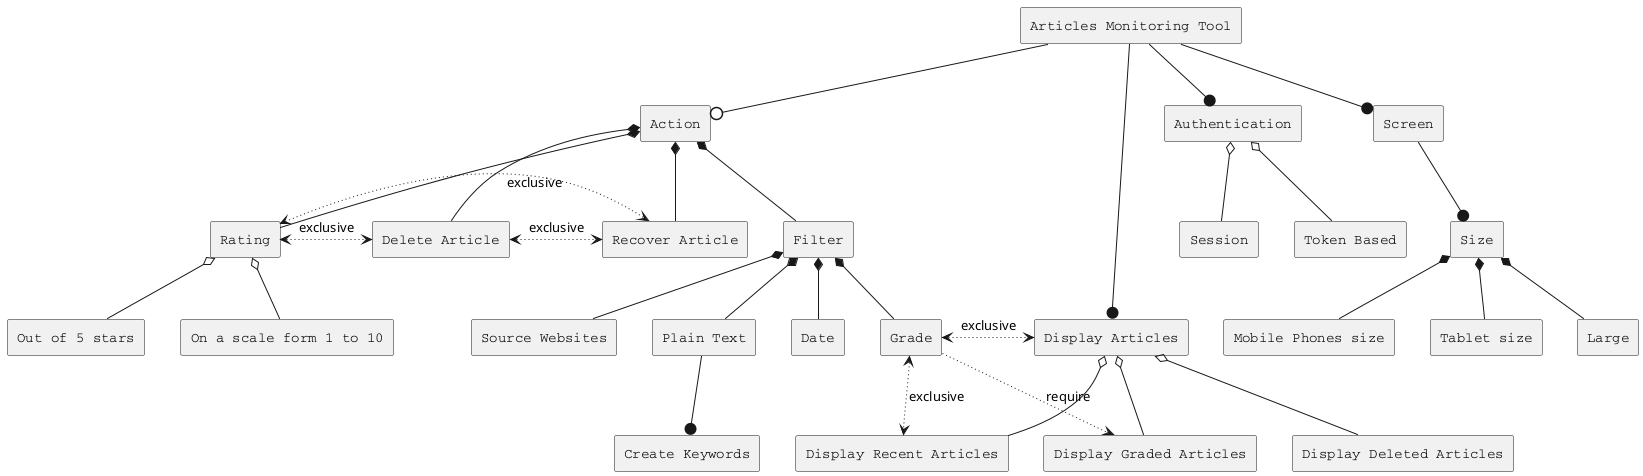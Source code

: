 
@startuml

rectangle "Display Articles" as AA
rectangle "Display Recent Articles" as AB
rectangle "Display Graded Articles" as AC
rectangle "Display Deleted Articles" as AD

AA o-- AB
AA o-- AC
AA o-- AD

rectangle "Action" as BB


rectangle "Filter" as A
rectangle "Date" as B
rectangle "Grade" as C
rectangle "Plain Text" as Z
rectangle "Source Websites" as Y

rectangle "Create Keywords" as W

 
A *-- B
A *-- C
A *-- Z
A *-- Y

Z --@ W

rectangle "Rating" as E
rectangle "Out of 5 stars" as F
rectangle "On a scale form 1 to 10" as G
 
E o-- F
E o-- G

rectangle "Delete Article" as BC

rectangle "Recover Article" as BD

BC <-[dotted]> BD : exclusive
E <-[dotted]> BC : exclusive
E <-[dotted]> BD : exclusive

BB *-- A
BB *-- E
BB *-- BC
BB *-- BD


rectangle "Authentication" as H

rectangle "Session" as I
rectangle "Token Based" as J

H o-- I
H o-- J


rectangle "Screen" as X
rectangle "Size" as V
rectangle "Mobile Phones size" as S
rectangle "Tablet size" as T
rectangle "Large" as U

X --@ V
V *-- S
V *-- T
V *-- U

rectangle "Articles Monitoring Tool" as R

R --@ AA
R --0 BB
R --@ H
R --@ X


C -[dotted]-> AC : require
C <-[dotted]> AA : exclusive
C <-[dotted]> AB : exclusive

skinparam monochrome true
skinparam shadowing false
skinparam defaultFontName Courier
@enduml
